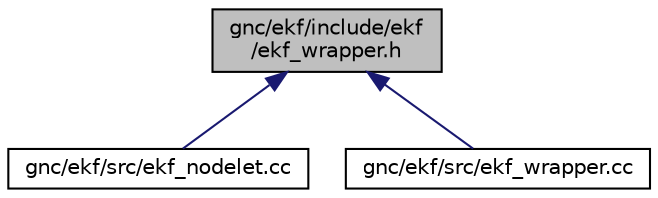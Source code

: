 digraph "gnc/ekf/include/ekf/ekf_wrapper.h"
{
 // LATEX_PDF_SIZE
  edge [fontname="Helvetica",fontsize="10",labelfontname="Helvetica",labelfontsize="10"];
  node [fontname="Helvetica",fontsize="10",shape=record];
  Node1 [label="gnc/ekf/include/ekf\l/ekf_wrapper.h",height=0.2,width=0.4,color="black", fillcolor="grey75", style="filled", fontcolor="black",tooltip=" "];
  Node1 -> Node2 [dir="back",color="midnightblue",fontsize="10",style="solid",fontname="Helvetica"];
  Node2 [label="gnc/ekf/src/ekf_nodelet.cc",height=0.2,width=0.4,color="black", fillcolor="white", style="filled",URL="$ekf__nodelet_8cc.html",tooltip=" "];
  Node1 -> Node3 [dir="back",color="midnightblue",fontsize="10",style="solid",fontname="Helvetica"];
  Node3 [label="gnc/ekf/src/ekf_wrapper.cc",height=0.2,width=0.4,color="black", fillcolor="white", style="filled",URL="$ekf__wrapper_8cc.html",tooltip=" "];
}
